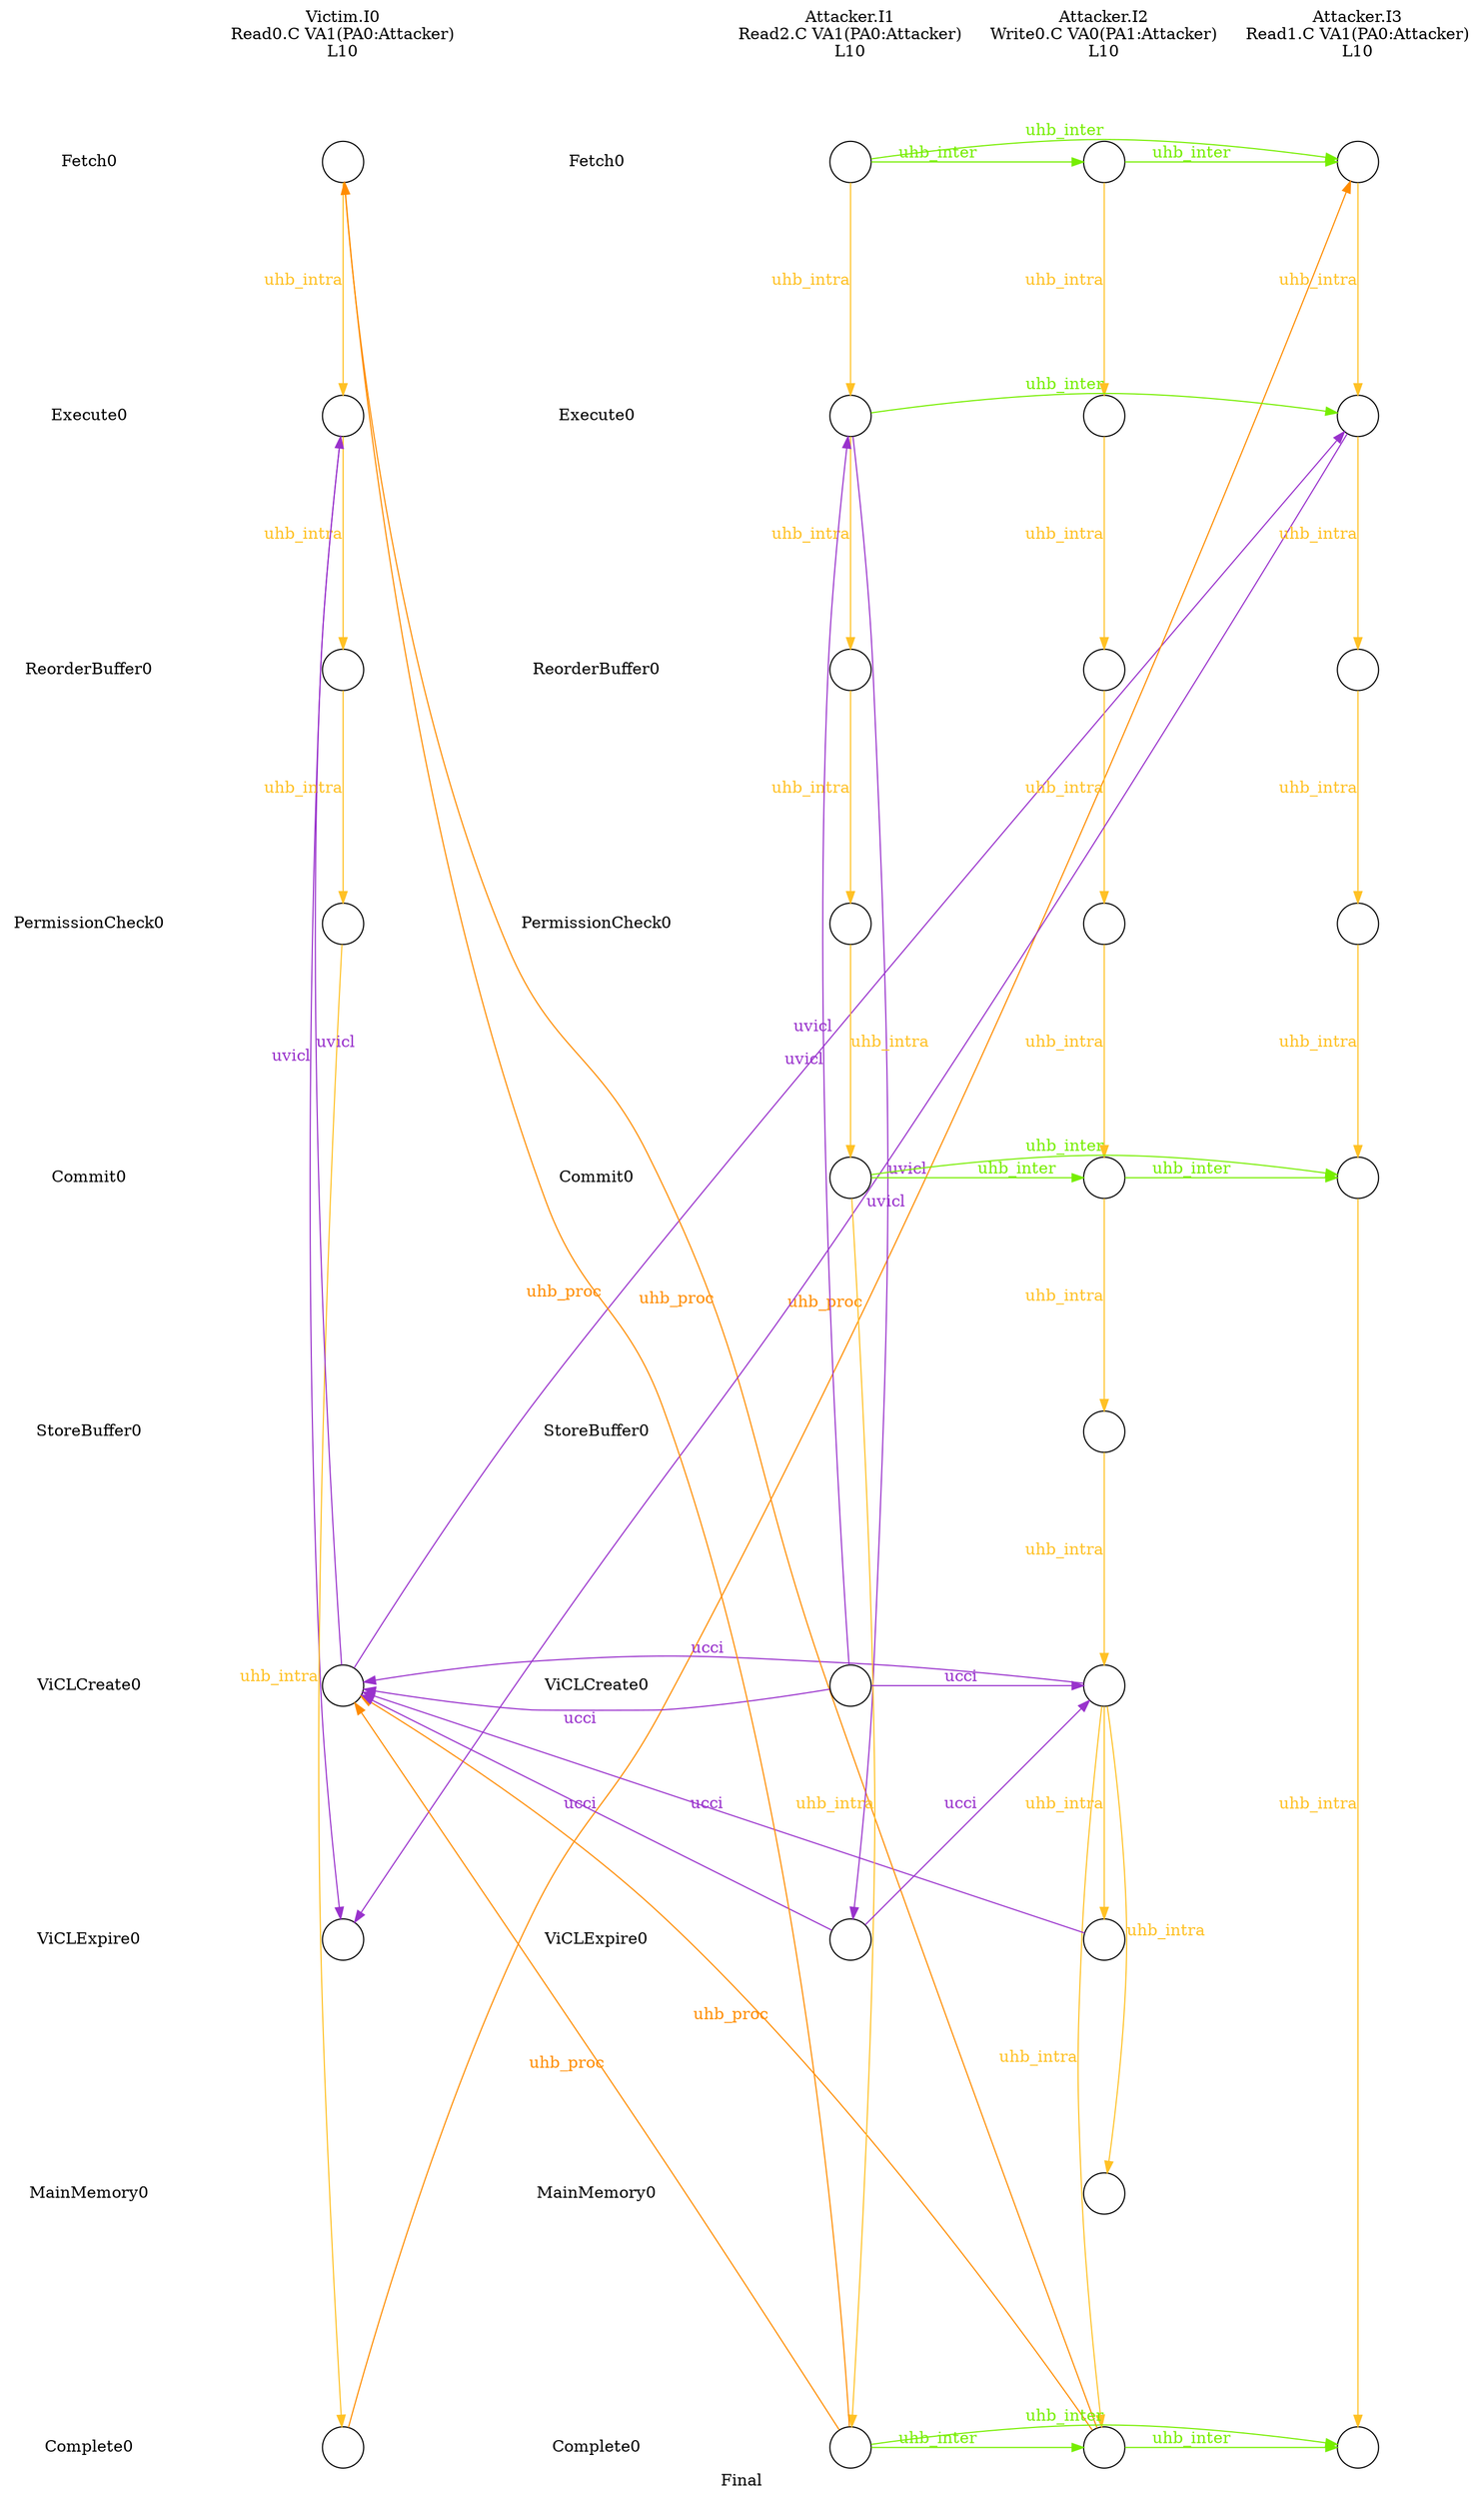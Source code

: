 digraph G {
	layout=neato;
	overlap=scale;
	splines=true;
	label="Final";
	n0_0_label [label="Victim.I0\nRead0.C VA1(PA0:Attacker)\nL10\n";pos="1,0.5!";shape=none];
	n1_0_label [label="Attacker.I1\nRead2.C VA1(PA0:Attacker)\nL10\n";pos="3,0.5!";shape=none];
	n2_0_label [label="Attacker.I2\nWrite0.C VA0(PA1:Attacker)\nL10\n";pos="4,0.5!";shape=none];
	n3_0_label [label="Attacker.I3\nRead1.C VA1(PA0:Attacker)\nL10\n";pos="5,0.5!";shape=none];
	l0_6_label [label="ViCLCreate0";pos="0,-6!";shape=none];
	l0_3_label [label="PermissionCheck0";pos="0,-3!";shape=none];
	l0_4_label [label="Commit0";pos="0,-4!";shape=none];
	l0_5_label [label="StoreBuffer0";pos="0,-5!";shape=none];
	l0_8_label [label="MainMemory0";pos="0,-8!";shape=none];
	l0_2_label [label="ReorderBuffer0";pos="0,-2!";shape=none];
	l0_9_label [label="Complete0";pos="0,-9!";shape=none];
	l0_1_label [label="Execute0";pos="0,-1!";shape=none];
	l0_7_label [label="ViCLExpire0";pos="0,-7!";shape=none];
	l0_0_label [label="Fetch0";pos="0,-0!";shape=none];
	l2_6_label [label="ViCLCreate0";pos="2,-6!";shape=none];
	l2_3_label [label="PermissionCheck0";pos="2,-3!";shape=none];
	l2_4_label [label="Commit0";pos="2,-4!";shape=none];
	l2_5_label [label="StoreBuffer0";pos="2,-5!";shape=none];
	l2_8_label [label="MainMemory0";pos="2,-8!";shape=none];
	l2_2_label [label="ReorderBuffer0";pos="2,-2!";shape=none];
	l2_9_label [label="Complete0";pos="2,-9!";shape=none];
	l2_1_label [label="Execute0";pos="2,-1!";shape=none];
	l2_7_label [label="ViCLExpire0";pos="2,-7!";shape=none];
	l2_0_label [label="Fetch0";pos="2,-0!";shape=none];
	n0_0_0_0_Read0_at_0_0 [shape=circle;label="";pos="1,-0!";];
	n0_0_0_0_Read0_at_0_1 [shape=circle;label="";pos="1,-1!";];
	n0_0_0_0_Read0_at_0_2 [shape=circle;label="";pos="1,-2!";];
	n0_0_0_0_Read0_at_0_3 [shape=circle;label="";pos="1,-3!";];
	n0_0_0_0_Read0_at_0_6 [shape=circle;label="";pos="1,-6!";];
	n0_0_0_0_Read0_at_0_7 [shape=circle;label="";pos="1,-7!";];
	n0_0_0_0_Read0_at_0_9 [shape=circle;label="";pos="1,-9!";];
	n2_1_0_0_Write0_at_1_0 [shape=circle;label="";pos="4,-0!";];
	n2_1_0_0_Write0_at_1_1 [shape=circle;label="";pos="4,-1!";];
	n2_1_0_0_Write0_at_1_2 [shape=circle;label="";pos="4,-2!";];
	n2_1_0_0_Write0_at_1_3 [shape=circle;label="";pos="4,-3!";];
	n2_1_0_0_Write0_at_1_4 [shape=circle;label="";pos="4,-4!";];
	n2_1_0_0_Write0_at_1_5 [shape=circle;label="";pos="4,-5!";];
	n2_1_0_0_Write0_at_1_6 [shape=circle;label="";pos="4,-6!";];
	n2_1_0_0_Write0_at_1_7 [shape=circle;label="";pos="4,-7!";];
	n2_1_0_0_Write0_at_1_8 [shape=circle;label="";pos="4,-8!";];
	n2_1_0_0_Write0_at_1_9 [shape=circle;label="";pos="4,-9!";];
	n3_1_0_0_Read1_at_1_0 [shape=circle;label="";pos="5,-0!";];
	n3_1_0_0_Read1_at_1_1 [shape=circle;label="";pos="5,-1!";];
	n3_1_0_0_Read1_at_1_2 [shape=circle;label="";pos="5,-2!";];
	n3_1_0_0_Read1_at_1_3 [shape=circle;label="";pos="5,-3!";];
	n3_1_0_0_Read1_at_1_4 [shape=circle;label="";pos="5,-4!";];
	n3_1_0_0_Read1_at_1_9 [shape=circle;label="";pos="5,-9!";];
	n1_1_0_0_Read2_at_1_0 [shape=circle;label="";pos="3,-0!";];
	n1_1_0_0_Read2_at_1_1 [shape=circle;label="";pos="3,-1!";];
	n1_1_0_0_Read2_at_1_2 [shape=circle;label="";pos="3,-2!";];
	n1_1_0_0_Read2_at_1_3 [shape=circle;label="";pos="3,-3!";];
	n1_1_0_0_Read2_at_1_4 [shape=circle;label="";pos="3,-4!";];
	n1_1_0_0_Read2_at_1_6 [shape=circle;label="";pos="3,-6!";];
	n1_1_0_0_Read2_at_1_7 [shape=circle;label="";pos="3,-7!";];
	n1_1_0_0_Read2_at_1_9 [shape=circle;label="";pos="3,-9!";];
	n2_1_0_0_Write0_at_1_6 -> n0_0_0_0_Read0_at_0_6[label="ucci";constraint=false;color="darkorchid";fontcolor="darkorchid";];
	n2_1_0_0_Write0_at_1_7 -> n0_0_0_0_Read0_at_0_6[label="ucci";constraint=false;color="darkorchid";fontcolor="darkorchid";];
	n1_1_0_0_Read2_at_1_6 -> n0_0_0_0_Read0_at_0_6[label="ucci";constraint=false;color="darkorchid";fontcolor="darkorchid";];
	n1_1_0_0_Read2_at_1_6 -> n2_1_0_0_Write0_at_1_6[label="ucci";constraint=false;color="darkorchid";fontcolor="darkorchid";];
	n1_1_0_0_Read2_at_1_7 -> n0_0_0_0_Read0_at_0_6[label="ucci";constraint=false;color="darkorchid";fontcolor="darkorchid";];
	n1_1_0_0_Read2_at_1_7 -> n2_1_0_0_Write0_at_1_6[label="ucci";constraint=false;color="darkorchid";fontcolor="darkorchid";];
	n0_0_0_0_Read0_at_0_9 -> n3_1_0_0_Read1_at_1_0[label="uhb_proc";constraint=false;color="darkorange";fontcolor="darkorange";];
	n2_1_0_0_Write0_at_1_9 -> n0_0_0_0_Read0_at_0_0[label="uhb_proc";constraint=false;color="darkorange";fontcolor="darkorange";];
	n2_1_0_0_Write0_at_1_9 -> n0_0_0_0_Read0_at_0_6[label="uhb_proc";constraint=false;color="darkorange";fontcolor="darkorange";];
	n1_1_0_0_Read2_at_1_9 -> n0_0_0_0_Read0_at_0_0[label="uhb_proc";constraint=false;color="darkorange";fontcolor="darkorange";];
	n1_1_0_0_Read2_at_1_9 -> n0_0_0_0_Read0_at_0_6[label="uhb_proc";constraint=false;color="darkorange";fontcolor="darkorange";];
	n2_1_0_0_Write0_at_1_0 -> n3_1_0_0_Read1_at_1_0[label="uhb_inter";constraint=false;color="chartreuse2";fontcolor="chartreuse2";];
	n2_1_0_0_Write0_at_1_4 -> n3_1_0_0_Read1_at_1_4[label="uhb_inter";constraint=false;color="chartreuse2";fontcolor="chartreuse2";];
	n2_1_0_0_Write0_at_1_9 -> n3_1_0_0_Read1_at_1_9[label="uhb_inter";constraint=false;color="chartreuse2";fontcolor="chartreuse2";];
	n1_1_0_0_Read2_at_1_0 -> n2_1_0_0_Write0_at_1_0[label="uhb_inter";constraint=false;color="chartreuse2";fontcolor="chartreuse2";];
	n1_1_0_0_Read2_at_1_0 -> n3_1_0_0_Read1_at_1_0[label="uhb_inter";constraint=false;color="chartreuse2";fontcolor="chartreuse2";];
	n1_1_0_0_Read2_at_1_1 -> n3_1_0_0_Read1_at_1_1[label="uhb_inter";constraint=false;color="chartreuse2";fontcolor="chartreuse2";];
	n1_1_0_0_Read2_at_1_4 -> n2_1_0_0_Write0_at_1_4[label="uhb_inter";constraint=false;color="chartreuse2";fontcolor="chartreuse2";];
	n1_1_0_0_Read2_at_1_4 -> n3_1_0_0_Read1_at_1_4[label="uhb_inter";constraint=false;color="chartreuse2";fontcolor="chartreuse2";];
	n1_1_0_0_Read2_at_1_9 -> n2_1_0_0_Write0_at_1_9[label="uhb_inter";constraint=false;color="chartreuse2";fontcolor="chartreuse2";];
	n1_1_0_0_Read2_at_1_9 -> n3_1_0_0_Read1_at_1_9[label="uhb_inter";constraint=false;color="chartreuse2";fontcolor="chartreuse2";];
	n0_0_0_0_Read0_at_0_1 -> n0_0_0_0_Read0_at_0_7[label="uvicl";constraint=false;color="darkorchid";fontcolor="darkorchid";];
	n0_0_0_0_Read0_at_0_6 -> n0_0_0_0_Read0_at_0_1[label="uvicl";constraint=false;color="darkorchid";fontcolor="darkorchid";];
	n0_0_0_0_Read0_at_0_6 -> n3_1_0_0_Read1_at_1_1[label="uvicl";constraint=false;color="darkorchid";fontcolor="darkorchid";];
	n3_1_0_0_Read1_at_1_1 -> n0_0_0_0_Read0_at_0_7[label="uvicl";constraint=false;color="darkorchid";fontcolor="darkorchid";];
	n1_1_0_0_Read2_at_1_1 -> n1_1_0_0_Read2_at_1_7[label="uvicl";constraint=false;color="darkorchid";fontcolor="darkorchid";];
	n1_1_0_0_Read2_at_1_6 -> n1_1_0_0_Read2_at_1_1[label="uvicl";constraint=false;color="darkorchid";fontcolor="darkorchid";];
	n0_0_0_0_Read0_at_0_0 -> n0_0_0_0_Read0_at_0_1[label="uhb_intra";constraint=false;color="goldenrod1";fontcolor="goldenrod1";];
	n0_0_0_0_Read0_at_0_1 -> n0_0_0_0_Read0_at_0_2[label="uhb_intra";constraint=false;color="goldenrod1";fontcolor="goldenrod1";];
	n0_0_0_0_Read0_at_0_2 -> n0_0_0_0_Read0_at_0_3[label="uhb_intra";constraint=false;color="goldenrod1";fontcolor="goldenrod1";];
	n0_0_0_0_Read0_at_0_3 -> n0_0_0_0_Read0_at_0_9[label="uhb_intra";constraint=false;color="goldenrod1";fontcolor="goldenrod1";];
	n2_1_0_0_Write0_at_1_0 -> n2_1_0_0_Write0_at_1_1[label="uhb_intra";constraint=false;color="goldenrod1";fontcolor="goldenrod1";];
	n2_1_0_0_Write0_at_1_1 -> n2_1_0_0_Write0_at_1_2[label="uhb_intra";constraint=false;color="goldenrod1";fontcolor="goldenrod1";];
	n2_1_0_0_Write0_at_1_2 -> n2_1_0_0_Write0_at_1_3[label="uhb_intra";constraint=false;color="goldenrod1";fontcolor="goldenrod1";];
	n2_1_0_0_Write0_at_1_3 -> n2_1_0_0_Write0_at_1_4[label="uhb_intra";constraint=false;color="goldenrod1";fontcolor="goldenrod1";];
	n2_1_0_0_Write0_at_1_4 -> n2_1_0_0_Write0_at_1_5[label="uhb_intra";constraint=false;color="goldenrod1";fontcolor="goldenrod1";];
	n2_1_0_0_Write0_at_1_5 -> n2_1_0_0_Write0_at_1_6[label="uhb_intra";constraint=false;color="goldenrod1";fontcolor="goldenrod1";];
	n2_1_0_0_Write0_at_1_6 -> n2_1_0_0_Write0_at_1_7[label="uhb_intra";constraint=false;color="goldenrod1";fontcolor="goldenrod1";];
	n2_1_0_0_Write0_at_1_6 -> n2_1_0_0_Write0_at_1_8[label="uhb_intra";constraint=false;color="goldenrod1";fontcolor="goldenrod1";];
	n2_1_0_0_Write0_at_1_6 -> n2_1_0_0_Write0_at_1_9[label="uhb_intra";constraint=false;color="goldenrod1";fontcolor="goldenrod1";];
	n3_1_0_0_Read1_at_1_0 -> n3_1_0_0_Read1_at_1_1[label="uhb_intra";constraint=false;color="goldenrod1";fontcolor="goldenrod1";];
	n3_1_0_0_Read1_at_1_1 -> n3_1_0_0_Read1_at_1_2[label="uhb_intra";constraint=false;color="goldenrod1";fontcolor="goldenrod1";];
	n3_1_0_0_Read1_at_1_2 -> n3_1_0_0_Read1_at_1_3[label="uhb_intra";constraint=false;color="goldenrod1";fontcolor="goldenrod1";];
	n3_1_0_0_Read1_at_1_3 -> n3_1_0_0_Read1_at_1_4[label="uhb_intra";constraint=false;color="goldenrod1";fontcolor="goldenrod1";];
	n3_1_0_0_Read1_at_1_4 -> n3_1_0_0_Read1_at_1_9[label="uhb_intra";constraint=false;color="goldenrod1";fontcolor="goldenrod1";];
	n1_1_0_0_Read2_at_1_0 -> n1_1_0_0_Read2_at_1_1[label="uhb_intra";constraint=false;color="goldenrod1";fontcolor="goldenrod1";];
	n1_1_0_0_Read2_at_1_1 -> n1_1_0_0_Read2_at_1_2[label="uhb_intra";constraint=false;color="goldenrod1";fontcolor="goldenrod1";];
	n1_1_0_0_Read2_at_1_2 -> n1_1_0_0_Read2_at_1_3[label="uhb_intra";constraint=false;color="goldenrod1";fontcolor="goldenrod1";];
	n1_1_0_0_Read2_at_1_3 -> n1_1_0_0_Read2_at_1_4[label="uhb_intra";constraint=false;color="goldenrod1";fontcolor="goldenrod1";];
	n1_1_0_0_Read2_at_1_4 -> n1_1_0_0_Read2_at_1_9[label="uhb_intra";constraint=false;color="goldenrod1";fontcolor="goldenrod1";];
}
